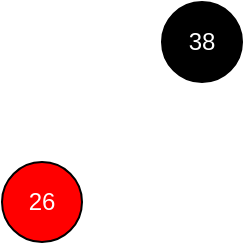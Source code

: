 <mxfile version="26.1.0">
  <diagram name="Page-1" id="0SPReu9aLa6vpfy4DUaP">
    <mxGraphModel dx="492" dy="233" grid="1" gridSize="10" guides="1" tooltips="1" connect="1" arrows="1" fold="1" page="0" pageScale="1" pageWidth="10000" pageHeight="10000" math="0" shadow="0">
      <root>
        <mxCell id="0" />
        <mxCell id="1" parent="0" />
        <mxCell id="xW1WxsuJ4SY141OiH60K-1" value="38" style="ellipse;whiteSpace=wrap;html=1;aspect=fixed;fillColor=#000000;fontColor=#FFFFFF;" vertex="1" parent="1">
          <mxGeometry x="160" y="160" width="40" height="40" as="geometry" />
        </mxCell>
        <mxCell id="xW1WxsuJ4SY141OiH60K-2" value="26" style="ellipse;whiteSpace=wrap;html=1;aspect=fixed;fillColor=#FF0000;fontColor=#FFFFFF;" vertex="1" parent="1">
          <mxGeometry x="80" y="240" width="40" height="40" as="geometry" />
        </mxCell>
      </root>
    </mxGraphModel>
  </diagram>
</mxfile>
